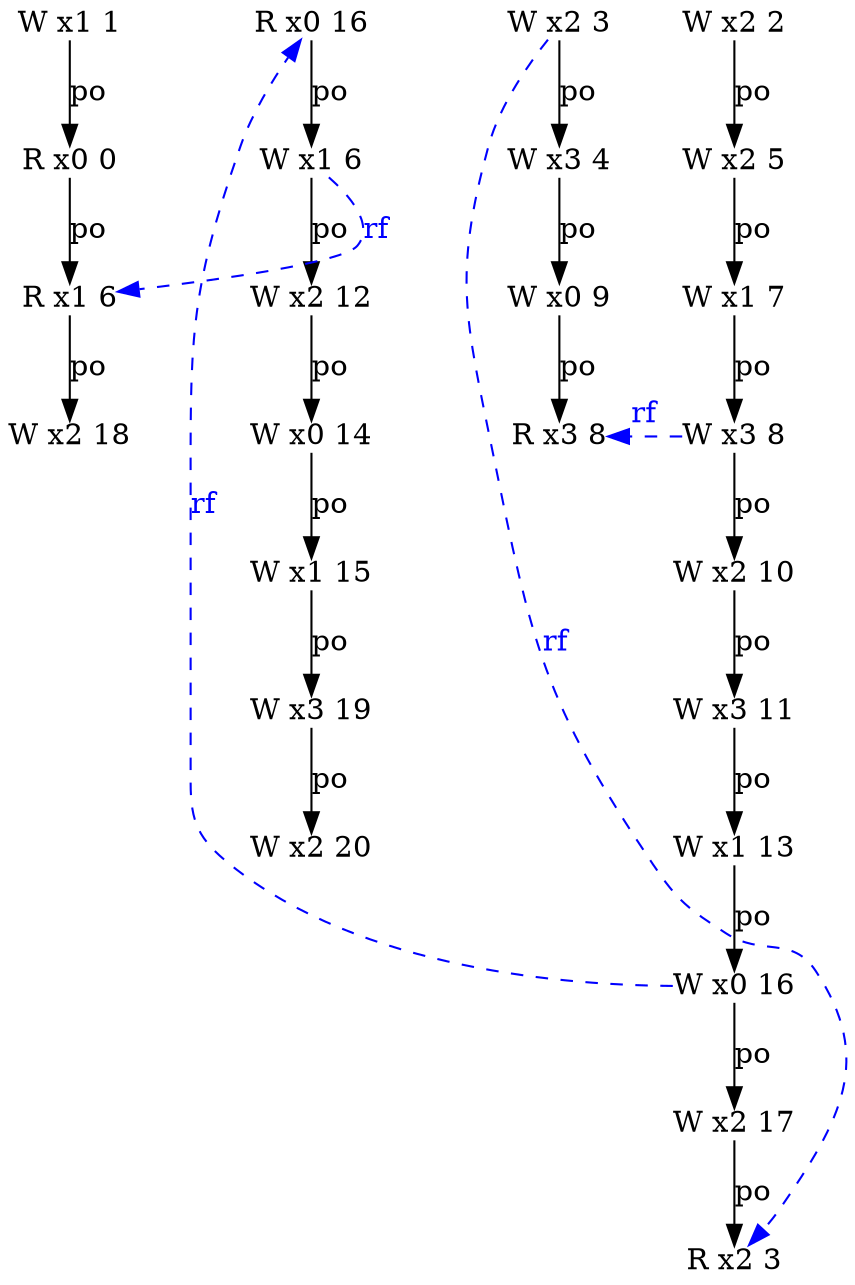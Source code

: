 digraph g {
  n3_6 [type=W,loc=2,th=3,idx=6,label="W x2 20",pos="3,-6!",shape=plain];
  n1_1 [type=W,loc=2,th=1,idx=1,label="W x2 5",pos="1,-1!",shape=plain];
  n2_2 [type=W,loc=0,th=2,idx=2,label="W x0 9",pos="2,-2!",shape=plain];
  n3_2 [type=W,loc=2,th=3,idx=2,label="W x2 12",pos="3,-2!",shape=plain];
  n1_4 [type=W,loc=2,th=1,idx=4,label="W x2 10",pos="1,-4!",shape=plain];
  n3_5 [type=W,loc=3,th=3,idx=5,label="W x3 19",pos="3,-5!",shape=plain];
  n0_3 [type=W,loc=2,th=0,idx=3,label="W x2 18",pos="0,-3!",shape=plain];
  n1_7 [type=W,loc=0,th=1,idx=7,label="W x0 16",pos="1,-7!",shape=plain];
  n3_1 [type=W,loc=1,th=3,idx=1,label="W x1 6",pos="3,-1!",shape=plain];
  n0_0 [type=W,loc=1,th=0,idx=0,label="W x1 1",pos="0,0!",shape=plain];
  n2_0 [type=W,loc=2,th=2,idx=0,label="W x2 3",pos="2,0!",shape=plain];
  n1_2 [type=W,loc=1,th=1,idx=2,label="W x1 7",pos="1,-2!",shape=plain];
  n1_3 [type=W,loc=3,th=1,idx=3,label="W x3 8",pos="1,-3!",shape=plain];
  n3_4 [type=W,loc=1,th=3,idx=4,label="W x1 15",pos="3,-4!",shape=plain];
  n1_9 [type=R,loc=2,th=1,idx=9,label="R x2 3",pos="1,-9!",shape=plain];
  n1_0 [type=W,loc=2,th=1,idx=0,label="W x2 2",pos="1,0!",shape=plain];
  n0_1 [type=R,loc=0,th=0,idx=1,label="R x0 0",pos="0,-1!",shape=plain];
  n0_2 [type=R,loc=1,th=0,idx=2,label="R x1 6",pos="0,-2!",shape=plain];
  n1_5 [type=W,loc=3,th=1,idx=5,label="W x3 11",pos="1,-5!",shape=plain];
  n1_8 [type=W,loc=2,th=1,idx=8,label="W x2 17",pos="1,-8!",shape=plain];
  n2_3 [type=R,loc=3,th=2,idx=3,label="R x3 8",pos="2,-3!",shape=plain];
  n3_3 [type=W,loc=0,th=3,idx=3,label="W x0 14",pos="3,-3!",shape=plain];
  n3_0 [type=R,loc=0,th=3,idx=0,label="R x0 16",pos="3,0!",shape=plain];
  n1_6 [type=W,loc=1,th=1,idx=6,label="W x1 13",pos="1,-6!",shape=plain];
  n2_1 [type=W,loc=3,th=2,idx=1,label="W x3 4",pos="2,-1!",shape=plain];
  n1_8 -> n1_9 [label="po"];
  n1_7 -> n1_8 [label="po"];
  n2_2 -> n2_3 [label="po"];
  n3_3 -> n3_4 [label="po"];
  n1_1 -> n1_2 [label="po"];
  n1_6 -> n1_7 [label="po"];
  n1_5 -> n1_6 [label="po"];
  n0_2 -> n0_3 [label="po"];
  n0_0 -> n0_1 [label="po"];
  n3_2 -> n3_3 [label="po"];
  n2_0 -> n2_1 [label="po"];
  n3_1 -> n3_2 [label="po"];
  n1_3 -> n1_4 [label="po"];
  n0_1 -> n0_2 [label="po"];
  n2_1 -> n2_2 [label="po"];
  n3_4 -> n3_5 [label="po"];
  n1_0 -> n1_1 [label="po"];
  n1_4 -> n1_5 [label="po"];
  n3_5 -> n3_6 [label="po"];
  n3_0 -> n3_1 [label="po"];
  n1_2 -> n1_3 [label="po"];
  n2_0 -> n1_9 [from_th=2,to_th=1,from_idx=0,to_idx=9,constraint=false,style=dashed,label="rf",fontcolor=blue,color=blue];
  n1_7 -> n3_0 [from_th=1,to_th=3,from_idx=7,to_idx=0,constraint=false,style=dashed,label="rf",fontcolor=blue,color=blue];
  n3_1 -> n0_2 [from_th=3,to_th=0,from_idx=1,to_idx=2,constraint=false,style=dashed,label="rf",fontcolor=blue,color=blue];
  n1_3 -> n2_3 [from_th=1,to_th=2,from_idx=3,to_idx=3,constraint=false,style=dashed,label="rf",fontcolor=blue,color=blue];
}
